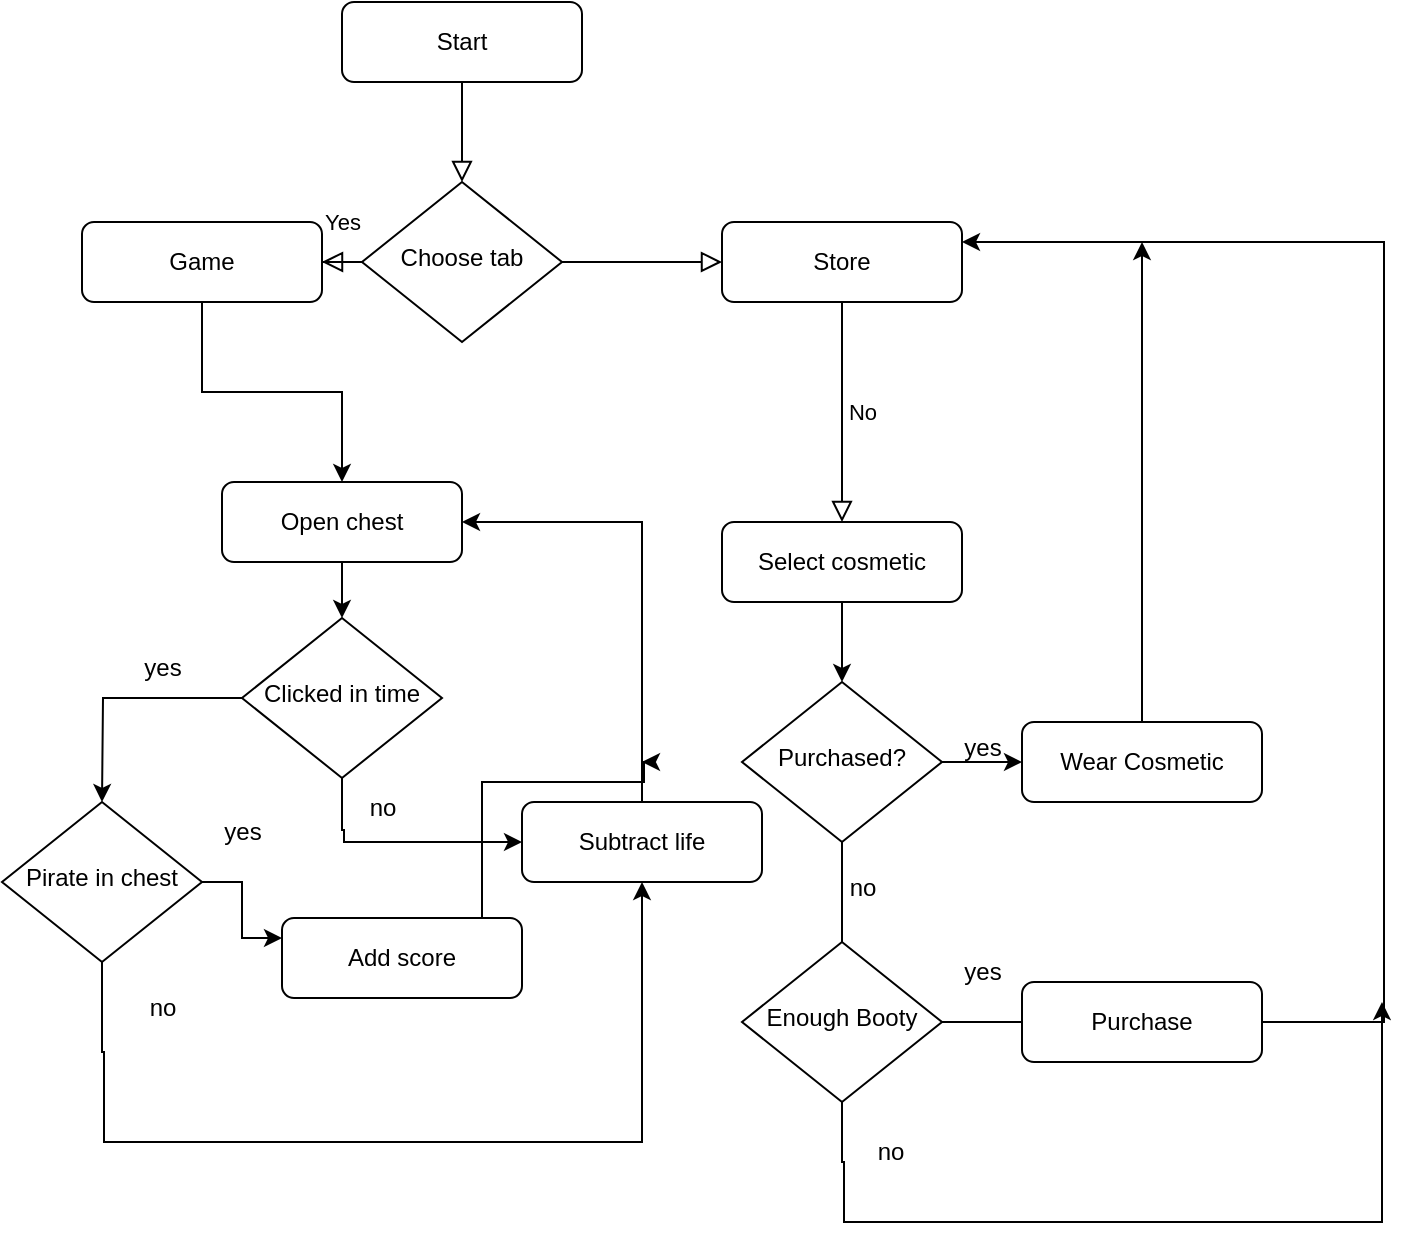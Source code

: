 <mxfile version="24.8.6">
  <diagram id="C5RBs43oDa-KdzZeNtuy" name="Page-1">
    <mxGraphModel dx="2261" dy="773" grid="1" gridSize="10" guides="1" tooltips="1" connect="1" arrows="1" fold="1" page="1" pageScale="1" pageWidth="827" pageHeight="1169" math="0" shadow="0">
      <root>
        <mxCell id="WIyWlLk6GJQsqaUBKTNV-0" />
        <mxCell id="WIyWlLk6GJQsqaUBKTNV-1" parent="WIyWlLk6GJQsqaUBKTNV-0" />
        <mxCell id="WIyWlLk6GJQsqaUBKTNV-2" value="" style="rounded=0;html=1;jettySize=auto;orthogonalLoop=1;fontSize=11;endArrow=block;endFill=0;endSize=8;strokeWidth=1;shadow=0;labelBackgroundColor=none;edgeStyle=orthogonalEdgeStyle;" parent="WIyWlLk6GJQsqaUBKTNV-1" source="WIyWlLk6GJQsqaUBKTNV-3" target="WIyWlLk6GJQsqaUBKTNV-6" edge="1">
          <mxGeometry relative="1" as="geometry" />
        </mxCell>
        <mxCell id="WIyWlLk6GJQsqaUBKTNV-3" value="Start" style="rounded=1;whiteSpace=wrap;html=1;fontSize=12;glass=0;strokeWidth=1;shadow=0;" parent="WIyWlLk6GJQsqaUBKTNV-1" vertex="1">
          <mxGeometry x="160" y="80" width="120" height="40" as="geometry" />
        </mxCell>
        <mxCell id="WIyWlLk6GJQsqaUBKTNV-4" value="Yes" style="rounded=0;html=1;jettySize=auto;orthogonalLoop=1;fontSize=11;endArrow=block;endFill=0;endSize=8;strokeWidth=1;shadow=0;labelBackgroundColor=none;edgeStyle=orthogonalEdgeStyle;entryX=1;entryY=0.5;entryDx=0;entryDy=0;" parent="WIyWlLk6GJQsqaUBKTNV-1" source="WIyWlLk6GJQsqaUBKTNV-6" target="fwnKnxyuIFDQPBgu7W-O-2" edge="1">
          <mxGeometry y="20" relative="1" as="geometry">
            <mxPoint as="offset" />
            <mxPoint x="130" y="210" as="targetPoint" />
          </mxGeometry>
        </mxCell>
        <mxCell id="WIyWlLk6GJQsqaUBKTNV-5" value="No" style="edgeStyle=orthogonalEdgeStyle;rounded=0;html=1;jettySize=auto;orthogonalLoop=1;fontSize=11;endArrow=block;endFill=0;endSize=8;strokeWidth=1;shadow=0;labelBackgroundColor=none;" parent="WIyWlLk6GJQsqaUBKTNV-1" source="fwnKnxyuIFDQPBgu7W-O-6" target="WIyWlLk6GJQsqaUBKTNV-7" edge="1">
          <mxGeometry y="10" relative="1" as="geometry">
            <mxPoint as="offset" />
          </mxGeometry>
        </mxCell>
        <mxCell id="WIyWlLk6GJQsqaUBKTNV-6" value="Choose tab" style="rhombus;whiteSpace=wrap;html=1;shadow=0;fontFamily=Helvetica;fontSize=12;align=center;strokeWidth=1;spacing=6;spacingTop=-4;" parent="WIyWlLk6GJQsqaUBKTNV-1" vertex="1">
          <mxGeometry x="170" y="170" width="100" height="80" as="geometry" />
        </mxCell>
        <mxCell id="fwnKnxyuIFDQPBgu7W-O-21" style="edgeStyle=orthogonalEdgeStyle;rounded=0;orthogonalLoop=1;jettySize=auto;html=1;exitX=0.5;exitY=1;exitDx=0;exitDy=0;" edge="1" parent="WIyWlLk6GJQsqaUBKTNV-1" source="WIyWlLk6GJQsqaUBKTNV-7" target="fwnKnxyuIFDQPBgu7W-O-1">
          <mxGeometry relative="1" as="geometry" />
        </mxCell>
        <mxCell id="WIyWlLk6GJQsqaUBKTNV-7" value="Select cosmetic" style="rounded=1;whiteSpace=wrap;html=1;fontSize=12;glass=0;strokeWidth=1;shadow=0;" parent="WIyWlLk6GJQsqaUBKTNV-1" vertex="1">
          <mxGeometry x="350" y="340" width="120" height="40" as="geometry" />
        </mxCell>
        <mxCell id="fwnKnxyuIFDQPBgu7W-O-34" value="" style="edgeStyle=orthogonalEdgeStyle;rounded=0;orthogonalLoop=1;jettySize=auto;html=1;" edge="1" parent="WIyWlLk6GJQsqaUBKTNV-1" source="WIyWlLk6GJQsqaUBKTNV-11" target="fwnKnxyuIFDQPBgu7W-O-31">
          <mxGeometry relative="1" as="geometry" />
        </mxCell>
        <mxCell id="WIyWlLk6GJQsqaUBKTNV-11" value="Open chest" style="rounded=1;whiteSpace=wrap;html=1;fontSize=12;glass=0;strokeWidth=1;shadow=0;" parent="WIyWlLk6GJQsqaUBKTNV-1" vertex="1">
          <mxGeometry x="100" y="320" width="120" height="40" as="geometry" />
        </mxCell>
        <mxCell id="fwnKnxyuIFDQPBgu7W-O-39" style="edgeStyle=orthogonalEdgeStyle;rounded=0;orthogonalLoop=1;jettySize=auto;html=1;entryX=1;entryY=0.5;entryDx=0;entryDy=0;" edge="1" parent="WIyWlLk6GJQsqaUBKTNV-1" source="WIyWlLk6GJQsqaUBKTNV-12" target="WIyWlLk6GJQsqaUBKTNV-11">
          <mxGeometry relative="1" as="geometry">
            <Array as="points">
              <mxPoint x="310" y="340" />
            </Array>
          </mxGeometry>
        </mxCell>
        <mxCell id="WIyWlLk6GJQsqaUBKTNV-12" value="Subtract life" style="rounded=1;whiteSpace=wrap;html=1;fontSize=12;glass=0;strokeWidth=1;shadow=0;" parent="WIyWlLk6GJQsqaUBKTNV-1" vertex="1">
          <mxGeometry x="250" y="480" width="120" height="40" as="geometry" />
        </mxCell>
        <object label="" id="fwnKnxyuIFDQPBgu7W-O-9">
          <mxCell style="edgeStyle=orthogonalEdgeStyle;rounded=0;orthogonalLoop=1;jettySize=auto;html=1;exitX=1;exitY=0.5;exitDx=0;exitDy=0;" edge="1" parent="WIyWlLk6GJQsqaUBKTNV-1" source="fwnKnxyuIFDQPBgu7W-O-1" target="fwnKnxyuIFDQPBgu7W-O-8">
            <mxGeometry relative="1" as="geometry">
              <Array as="points">
                <mxPoint x="480" y="460" />
                <mxPoint x="480" y="460" />
              </Array>
            </mxGeometry>
          </mxCell>
        </object>
        <mxCell id="fwnKnxyuIFDQPBgu7W-O-10" style="edgeStyle=orthogonalEdgeStyle;rounded=0;orthogonalLoop=1;jettySize=auto;html=1;exitX=0.5;exitY=1;exitDx=0;exitDy=0;" edge="1" parent="WIyWlLk6GJQsqaUBKTNV-1" source="fwnKnxyuIFDQPBgu7W-O-1">
          <mxGeometry relative="1" as="geometry">
            <mxPoint x="410" y="570" as="targetPoint" />
          </mxGeometry>
        </mxCell>
        <mxCell id="fwnKnxyuIFDQPBgu7W-O-1" value="Purchased?" style="rhombus;whiteSpace=wrap;html=1;shadow=0;fontFamily=Helvetica;fontSize=12;align=center;strokeWidth=1;spacing=6;spacingTop=-4;" vertex="1" parent="WIyWlLk6GJQsqaUBKTNV-1">
          <mxGeometry x="360" y="420" width="100" height="80" as="geometry" />
        </mxCell>
        <mxCell id="fwnKnxyuIFDQPBgu7W-O-5" style="edgeStyle=orthogonalEdgeStyle;rounded=0;orthogonalLoop=1;jettySize=auto;html=1;exitX=0.5;exitY=1;exitDx=0;exitDy=0;" edge="1" parent="WIyWlLk6GJQsqaUBKTNV-1" source="fwnKnxyuIFDQPBgu7W-O-2" target="WIyWlLk6GJQsqaUBKTNV-11">
          <mxGeometry relative="1" as="geometry" />
        </mxCell>
        <mxCell id="fwnKnxyuIFDQPBgu7W-O-2" value="Game" style="rounded=1;whiteSpace=wrap;html=1;fontSize=12;glass=0;strokeWidth=1;shadow=0;" vertex="1" parent="WIyWlLk6GJQsqaUBKTNV-1">
          <mxGeometry x="30" y="190" width="120" height="40" as="geometry" />
        </mxCell>
        <mxCell id="fwnKnxyuIFDQPBgu7W-O-7" value="" style="edgeStyle=orthogonalEdgeStyle;rounded=0;html=1;jettySize=auto;orthogonalLoop=1;fontSize=11;endArrow=block;endFill=0;endSize=8;strokeWidth=1;shadow=0;labelBackgroundColor=none;" edge="1" parent="WIyWlLk6GJQsqaUBKTNV-1" source="WIyWlLk6GJQsqaUBKTNV-6" target="fwnKnxyuIFDQPBgu7W-O-6">
          <mxGeometry y="10" relative="1" as="geometry">
            <mxPoint as="offset" />
            <mxPoint x="270" y="210" as="sourcePoint" />
            <mxPoint x="410" y="340" as="targetPoint" />
          </mxGeometry>
        </mxCell>
        <mxCell id="fwnKnxyuIFDQPBgu7W-O-6" value="Store" style="rounded=1;whiteSpace=wrap;html=1;fontSize=12;glass=0;strokeWidth=1;shadow=0;" vertex="1" parent="WIyWlLk6GJQsqaUBKTNV-1">
          <mxGeometry x="350" y="190" width="120" height="40" as="geometry" />
        </mxCell>
        <mxCell id="fwnKnxyuIFDQPBgu7W-O-26" style="edgeStyle=orthogonalEdgeStyle;rounded=0;orthogonalLoop=1;jettySize=auto;html=1;" edge="1" parent="WIyWlLk6GJQsqaUBKTNV-1" source="fwnKnxyuIFDQPBgu7W-O-8">
          <mxGeometry relative="1" as="geometry">
            <mxPoint x="560" y="200" as="targetPoint" />
          </mxGeometry>
        </mxCell>
        <mxCell id="fwnKnxyuIFDQPBgu7W-O-8" value="Wear Cosmetic" style="rounded=1;whiteSpace=wrap;html=1;fontSize=12;glass=0;strokeWidth=1;shadow=0;" vertex="1" parent="WIyWlLk6GJQsqaUBKTNV-1">
          <mxGeometry x="500" y="440" width="120" height="40" as="geometry" />
        </mxCell>
        <mxCell id="fwnKnxyuIFDQPBgu7W-O-12" style="edgeStyle=orthogonalEdgeStyle;rounded=0;orthogonalLoop=1;jettySize=auto;html=1;exitX=0.5;exitY=1;exitDx=0;exitDy=0;" edge="1" parent="WIyWlLk6GJQsqaUBKTNV-1">
          <mxGeometry relative="1" as="geometry">
            <mxPoint x="465" y="510" as="sourcePoint" />
            <mxPoint x="465" y="510" as="targetPoint" />
          </mxGeometry>
        </mxCell>
        <mxCell id="fwnKnxyuIFDQPBgu7W-O-16" value="yes" style="text;html=1;align=center;verticalAlign=middle;resizable=0;points=[];autosize=1;strokeColor=none;fillColor=none;" vertex="1" parent="WIyWlLk6GJQsqaUBKTNV-1">
          <mxGeometry x="460" y="438" width="40" height="30" as="geometry" />
        </mxCell>
        <mxCell id="fwnKnxyuIFDQPBgu7W-O-19" value="no" style="text;html=1;align=center;verticalAlign=middle;resizable=0;points=[];autosize=1;strokeColor=none;fillColor=none;" vertex="1" parent="WIyWlLk6GJQsqaUBKTNV-1">
          <mxGeometry x="400" y="508" width="40" height="30" as="geometry" />
        </mxCell>
        <mxCell id="fwnKnxyuIFDQPBgu7W-O-23" style="edgeStyle=orthogonalEdgeStyle;rounded=0;orthogonalLoop=1;jettySize=auto;html=1;exitX=1;exitY=0.5;exitDx=0;exitDy=0;" edge="1" parent="WIyWlLk6GJQsqaUBKTNV-1" source="fwnKnxyuIFDQPBgu7W-O-20">
          <mxGeometry relative="1" as="geometry">
            <mxPoint x="560" y="590" as="targetPoint" />
          </mxGeometry>
        </mxCell>
        <mxCell id="fwnKnxyuIFDQPBgu7W-O-28" style="edgeStyle=orthogonalEdgeStyle;rounded=0;orthogonalLoop=1;jettySize=auto;html=1;exitX=0.5;exitY=1;exitDx=0;exitDy=0;" edge="1" parent="WIyWlLk6GJQsqaUBKTNV-1" source="fwnKnxyuIFDQPBgu7W-O-20">
          <mxGeometry relative="1" as="geometry">
            <mxPoint x="680" y="580" as="targetPoint" />
            <Array as="points">
              <mxPoint x="410" y="660" />
              <mxPoint x="411" y="660" />
              <mxPoint x="411" y="690" />
            </Array>
          </mxGeometry>
        </mxCell>
        <mxCell id="fwnKnxyuIFDQPBgu7W-O-20" value="Enough Booty" style="rhombus;whiteSpace=wrap;html=1;shadow=0;fontFamily=Helvetica;fontSize=12;align=center;strokeWidth=1;spacing=6;spacingTop=-4;" vertex="1" parent="WIyWlLk6GJQsqaUBKTNV-1">
          <mxGeometry x="360" y="550" width="100" height="80" as="geometry" />
        </mxCell>
        <mxCell id="fwnKnxyuIFDQPBgu7W-O-22" value="yes" style="text;html=1;align=center;verticalAlign=middle;resizable=0;points=[];autosize=1;strokeColor=none;fillColor=none;" vertex="1" parent="WIyWlLk6GJQsqaUBKTNV-1">
          <mxGeometry x="460" y="550" width="40" height="30" as="geometry" />
        </mxCell>
        <mxCell id="fwnKnxyuIFDQPBgu7W-O-25" style="edgeStyle=orthogonalEdgeStyle;rounded=0;orthogonalLoop=1;jettySize=auto;html=1;entryX=1;entryY=0.25;entryDx=0;entryDy=0;" edge="1" parent="WIyWlLk6GJQsqaUBKTNV-1" source="fwnKnxyuIFDQPBgu7W-O-24" target="fwnKnxyuIFDQPBgu7W-O-6">
          <mxGeometry relative="1" as="geometry">
            <mxPoint x="680" y="200" as="targetPoint" />
            <Array as="points">
              <mxPoint x="681" y="590" />
              <mxPoint x="681" y="200" />
            </Array>
          </mxGeometry>
        </mxCell>
        <mxCell id="fwnKnxyuIFDQPBgu7W-O-24" value="Purchase" style="rounded=1;whiteSpace=wrap;html=1;fontSize=12;glass=0;strokeWidth=1;shadow=0;" vertex="1" parent="WIyWlLk6GJQsqaUBKTNV-1">
          <mxGeometry x="500" y="570" width="120" height="40" as="geometry" />
        </mxCell>
        <mxCell id="fwnKnxyuIFDQPBgu7W-O-27" value="no" style="text;html=1;align=center;verticalAlign=middle;resizable=0;points=[];autosize=1;strokeColor=none;fillColor=none;" vertex="1" parent="WIyWlLk6GJQsqaUBKTNV-1">
          <mxGeometry x="414" y="640" width="40" height="30" as="geometry" />
        </mxCell>
        <mxCell id="fwnKnxyuIFDQPBgu7W-O-35" style="edgeStyle=orthogonalEdgeStyle;rounded=0;orthogonalLoop=1;jettySize=auto;html=1;" edge="1" parent="WIyWlLk6GJQsqaUBKTNV-1" source="fwnKnxyuIFDQPBgu7W-O-31">
          <mxGeometry relative="1" as="geometry">
            <mxPoint x="40" y="480" as="targetPoint" />
          </mxGeometry>
        </mxCell>
        <mxCell id="fwnKnxyuIFDQPBgu7W-O-48" style="edgeStyle=orthogonalEdgeStyle;rounded=0;orthogonalLoop=1;jettySize=auto;html=1;entryX=0;entryY=0.5;entryDx=0;entryDy=0;" edge="1" parent="WIyWlLk6GJQsqaUBKTNV-1" source="fwnKnxyuIFDQPBgu7W-O-31" target="WIyWlLk6GJQsqaUBKTNV-12">
          <mxGeometry relative="1" as="geometry">
            <mxPoint x="160" y="520" as="targetPoint" />
            <Array as="points">
              <mxPoint x="160" y="494" />
              <mxPoint x="161" y="494" />
              <mxPoint x="161" y="500" />
            </Array>
          </mxGeometry>
        </mxCell>
        <mxCell id="fwnKnxyuIFDQPBgu7W-O-31" value="Clicked in time" style="rhombus;whiteSpace=wrap;html=1;shadow=0;fontFamily=Helvetica;fontSize=12;align=center;strokeWidth=1;spacing=6;spacingTop=-4;" vertex="1" parent="WIyWlLk6GJQsqaUBKTNV-1">
          <mxGeometry x="110" y="388" width="100" height="80" as="geometry" />
        </mxCell>
        <mxCell id="fwnKnxyuIFDQPBgu7W-O-37" value="yes" style="text;html=1;align=center;verticalAlign=middle;resizable=0;points=[];autosize=1;strokeColor=none;fillColor=none;" vertex="1" parent="WIyWlLk6GJQsqaUBKTNV-1">
          <mxGeometry x="50" y="398" width="40" height="30" as="geometry" />
        </mxCell>
        <mxCell id="fwnKnxyuIFDQPBgu7W-O-38" value="no" style="text;html=1;align=center;verticalAlign=middle;resizable=0;points=[];autosize=1;strokeColor=none;fillColor=none;" vertex="1" parent="WIyWlLk6GJQsqaUBKTNV-1">
          <mxGeometry x="160" y="468" width="40" height="30" as="geometry" />
        </mxCell>
        <mxCell id="fwnKnxyuIFDQPBgu7W-O-43" style="edgeStyle=orthogonalEdgeStyle;rounded=0;orthogonalLoop=1;jettySize=auto;html=1;" edge="1" parent="WIyWlLk6GJQsqaUBKTNV-1" source="fwnKnxyuIFDQPBgu7W-O-40" target="WIyWlLk6GJQsqaUBKTNV-12">
          <mxGeometry relative="1" as="geometry">
            <mxPoint x="320" y="650" as="targetPoint" />
            <Array as="points">
              <mxPoint x="40" y="605" />
              <mxPoint x="41" y="605" />
              <mxPoint x="41" y="650" />
              <mxPoint x="310" y="650" />
            </Array>
          </mxGeometry>
        </mxCell>
        <mxCell id="fwnKnxyuIFDQPBgu7W-O-45" style="edgeStyle=orthogonalEdgeStyle;rounded=0;orthogonalLoop=1;jettySize=auto;html=1;entryX=0;entryY=0.25;entryDx=0;entryDy=0;" edge="1" parent="WIyWlLk6GJQsqaUBKTNV-1" source="fwnKnxyuIFDQPBgu7W-O-40" target="fwnKnxyuIFDQPBgu7W-O-44">
          <mxGeometry relative="1" as="geometry" />
        </mxCell>
        <mxCell id="fwnKnxyuIFDQPBgu7W-O-40" value="Pirate in chest" style="rhombus;whiteSpace=wrap;html=1;shadow=0;fontFamily=Helvetica;fontSize=12;align=center;strokeWidth=1;spacing=6;spacingTop=-4;" vertex="1" parent="WIyWlLk6GJQsqaUBKTNV-1">
          <mxGeometry x="-10" y="480" width="100" height="80" as="geometry" />
        </mxCell>
        <mxCell id="fwnKnxyuIFDQPBgu7W-O-41" value="yes" style="text;html=1;align=center;verticalAlign=middle;resizable=0;points=[];autosize=1;strokeColor=none;fillColor=none;" vertex="1" parent="WIyWlLk6GJQsqaUBKTNV-1">
          <mxGeometry x="90" y="480" width="40" height="30" as="geometry" />
        </mxCell>
        <mxCell id="fwnKnxyuIFDQPBgu7W-O-42" value="no" style="text;html=1;align=center;verticalAlign=middle;resizable=0;points=[];autosize=1;strokeColor=none;fillColor=none;" vertex="1" parent="WIyWlLk6GJQsqaUBKTNV-1">
          <mxGeometry x="50" y="568" width="40" height="30" as="geometry" />
        </mxCell>
        <mxCell id="fwnKnxyuIFDQPBgu7W-O-47" style="edgeStyle=orthogonalEdgeStyle;rounded=0;orthogonalLoop=1;jettySize=auto;html=1;" edge="1" parent="WIyWlLk6GJQsqaUBKTNV-1" source="fwnKnxyuIFDQPBgu7W-O-44">
          <mxGeometry relative="1" as="geometry">
            <mxPoint x="310" y="460" as="targetPoint" />
            <Array as="points">
              <mxPoint x="230" y="470" />
              <mxPoint x="311" y="470" />
            </Array>
          </mxGeometry>
        </mxCell>
        <mxCell id="fwnKnxyuIFDQPBgu7W-O-44" value="Add score" style="rounded=1;whiteSpace=wrap;html=1;fontSize=12;glass=0;strokeWidth=1;shadow=0;" vertex="1" parent="WIyWlLk6GJQsqaUBKTNV-1">
          <mxGeometry x="130" y="538" width="120" height="40" as="geometry" />
        </mxCell>
      </root>
    </mxGraphModel>
  </diagram>
</mxfile>
